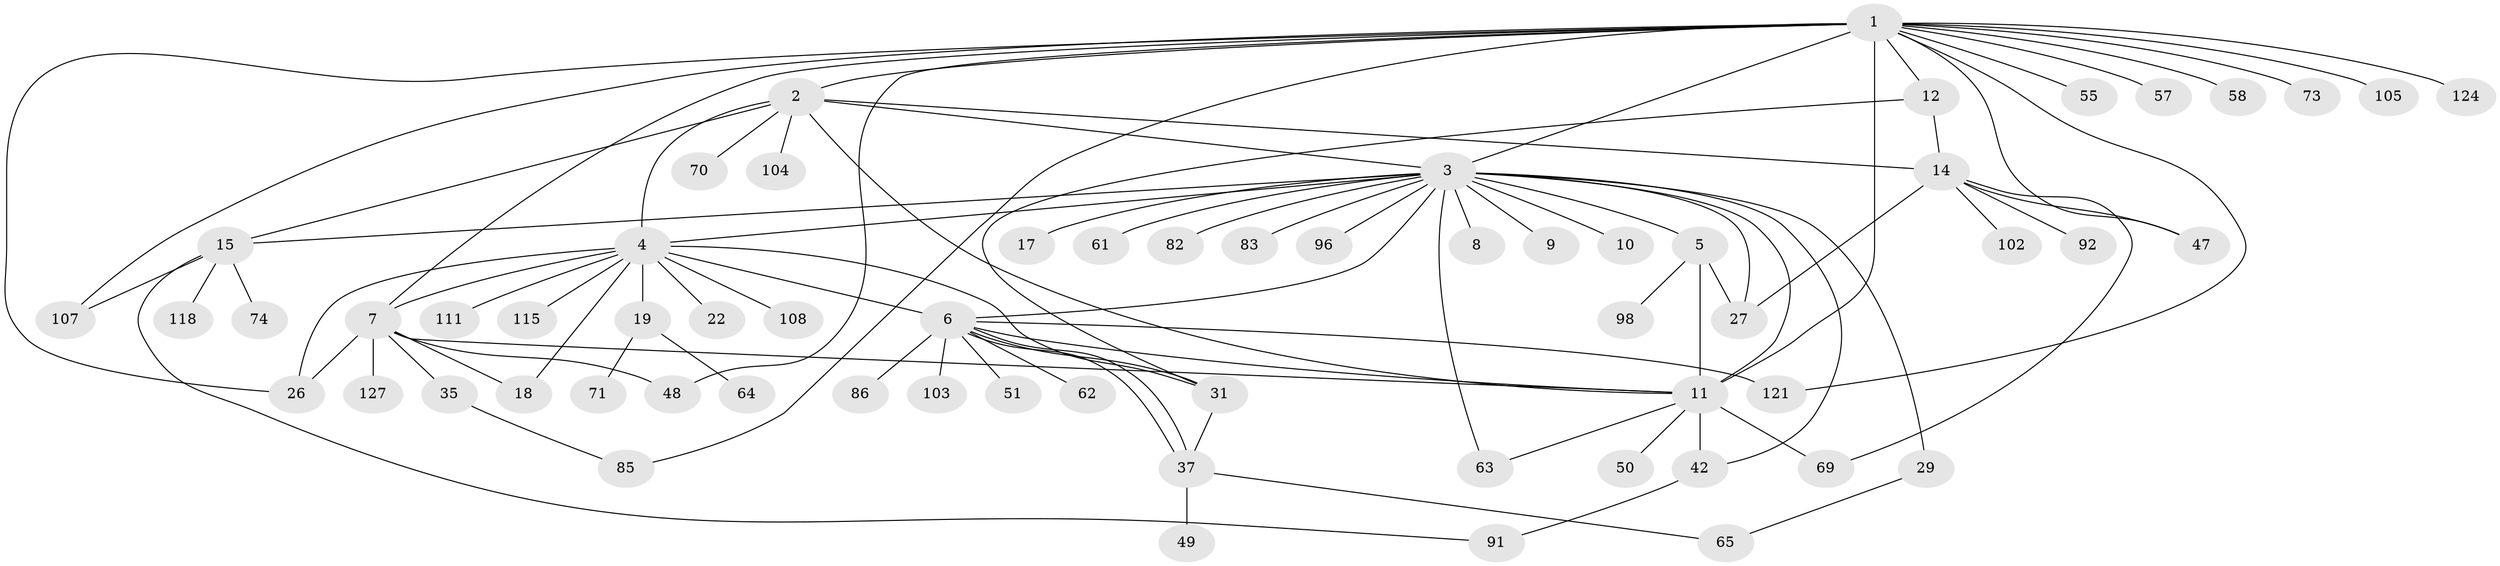 // original degree distribution, {20: 0.007874015748031496, 8: 0.023622047244094488, 22: 0.007874015748031496, 12: 0.007874015748031496, 11: 0.015748031496062992, 1: 0.48031496062992124, 6: 0.031496062992125984, 3: 0.11023622047244094, 7: 0.007874015748031496, 2: 0.25984251968503935, 4: 0.031496062992125984, 5: 0.015748031496062992}
// Generated by graph-tools (version 1.1) at 2025/14/03/09/25 04:14:48]
// undirected, 63 vertices, 92 edges
graph export_dot {
graph [start="1"]
  node [color=gray90,style=filled];
  1;
  2;
  3 [super="+97"];
  4;
  5 [super="+40+24+76+16+120+109+53+36"];
  6;
  7 [super="+13+32+21"];
  8;
  9;
  10;
  11 [super="+67+30+25"];
  12;
  14 [super="+60+23"];
  15 [super="+20"];
  17;
  18 [super="+101"];
  19 [super="+59"];
  22;
  26 [super="+33"];
  27 [super="+45+28"];
  29;
  31 [super="+46"];
  35;
  37 [super="+78"];
  42 [super="+79"];
  47;
  48 [super="+68+117+52"];
  49;
  50;
  51;
  55;
  57 [super="+72"];
  58;
  61;
  62;
  63;
  64 [super="+88"];
  65;
  69 [super="+112"];
  70;
  71;
  73;
  74;
  82 [super="+119"];
  83;
  85 [super="+87"];
  86;
  91 [super="+106"];
  92;
  96;
  98;
  102;
  103;
  104;
  105;
  107;
  108;
  111;
  115 [super="+126"];
  118;
  121;
  124;
  127;
  1 -- 2;
  1 -- 3;
  1 -- 7 [weight=2];
  1 -- 11 [weight=3];
  1 -- 12;
  1 -- 47;
  1 -- 55;
  1 -- 57;
  1 -- 58;
  1 -- 73;
  1 -- 85;
  1 -- 105;
  1 -- 107;
  1 -- 121;
  1 -- 124;
  1 -- 26;
  1 -- 48;
  2 -- 3;
  2 -- 4;
  2 -- 14;
  2 -- 15;
  2 -- 70;
  2 -- 104;
  2 -- 11;
  3 -- 4;
  3 -- 5;
  3 -- 6;
  3 -- 8;
  3 -- 9;
  3 -- 10;
  3 -- 15;
  3 -- 17;
  3 -- 27;
  3 -- 29;
  3 -- 61;
  3 -- 63;
  3 -- 82;
  3 -- 83;
  3 -- 96;
  3 -- 42;
  3 -- 11 [weight=2];
  4 -- 6;
  4 -- 7;
  4 -- 18;
  4 -- 19;
  4 -- 22;
  4 -- 26;
  4 -- 31;
  4 -- 108;
  4 -- 111;
  4 -- 115;
  5 -- 27;
  5 -- 11;
  5 -- 98;
  6 -- 31;
  6 -- 37;
  6 -- 37;
  6 -- 51;
  6 -- 62;
  6 -- 86;
  6 -- 103;
  6 -- 121;
  6 -- 11;
  7 -- 35;
  7 -- 127;
  7 -- 26;
  7 -- 48;
  7 -- 18;
  7 -- 11;
  11 -- 42 [weight=2];
  11 -- 63;
  11 -- 50;
  11 -- 69;
  12 -- 31;
  12 -- 14;
  14 -- 69;
  14 -- 102;
  14 -- 27;
  14 -- 92;
  14 -- 47;
  15 -- 74;
  15 -- 91;
  15 -- 107;
  15 -- 118;
  19 -- 64;
  19 -- 71;
  29 -- 65;
  31 -- 37;
  35 -- 85;
  37 -- 49;
  37 -- 65;
  42 -- 91;
}
